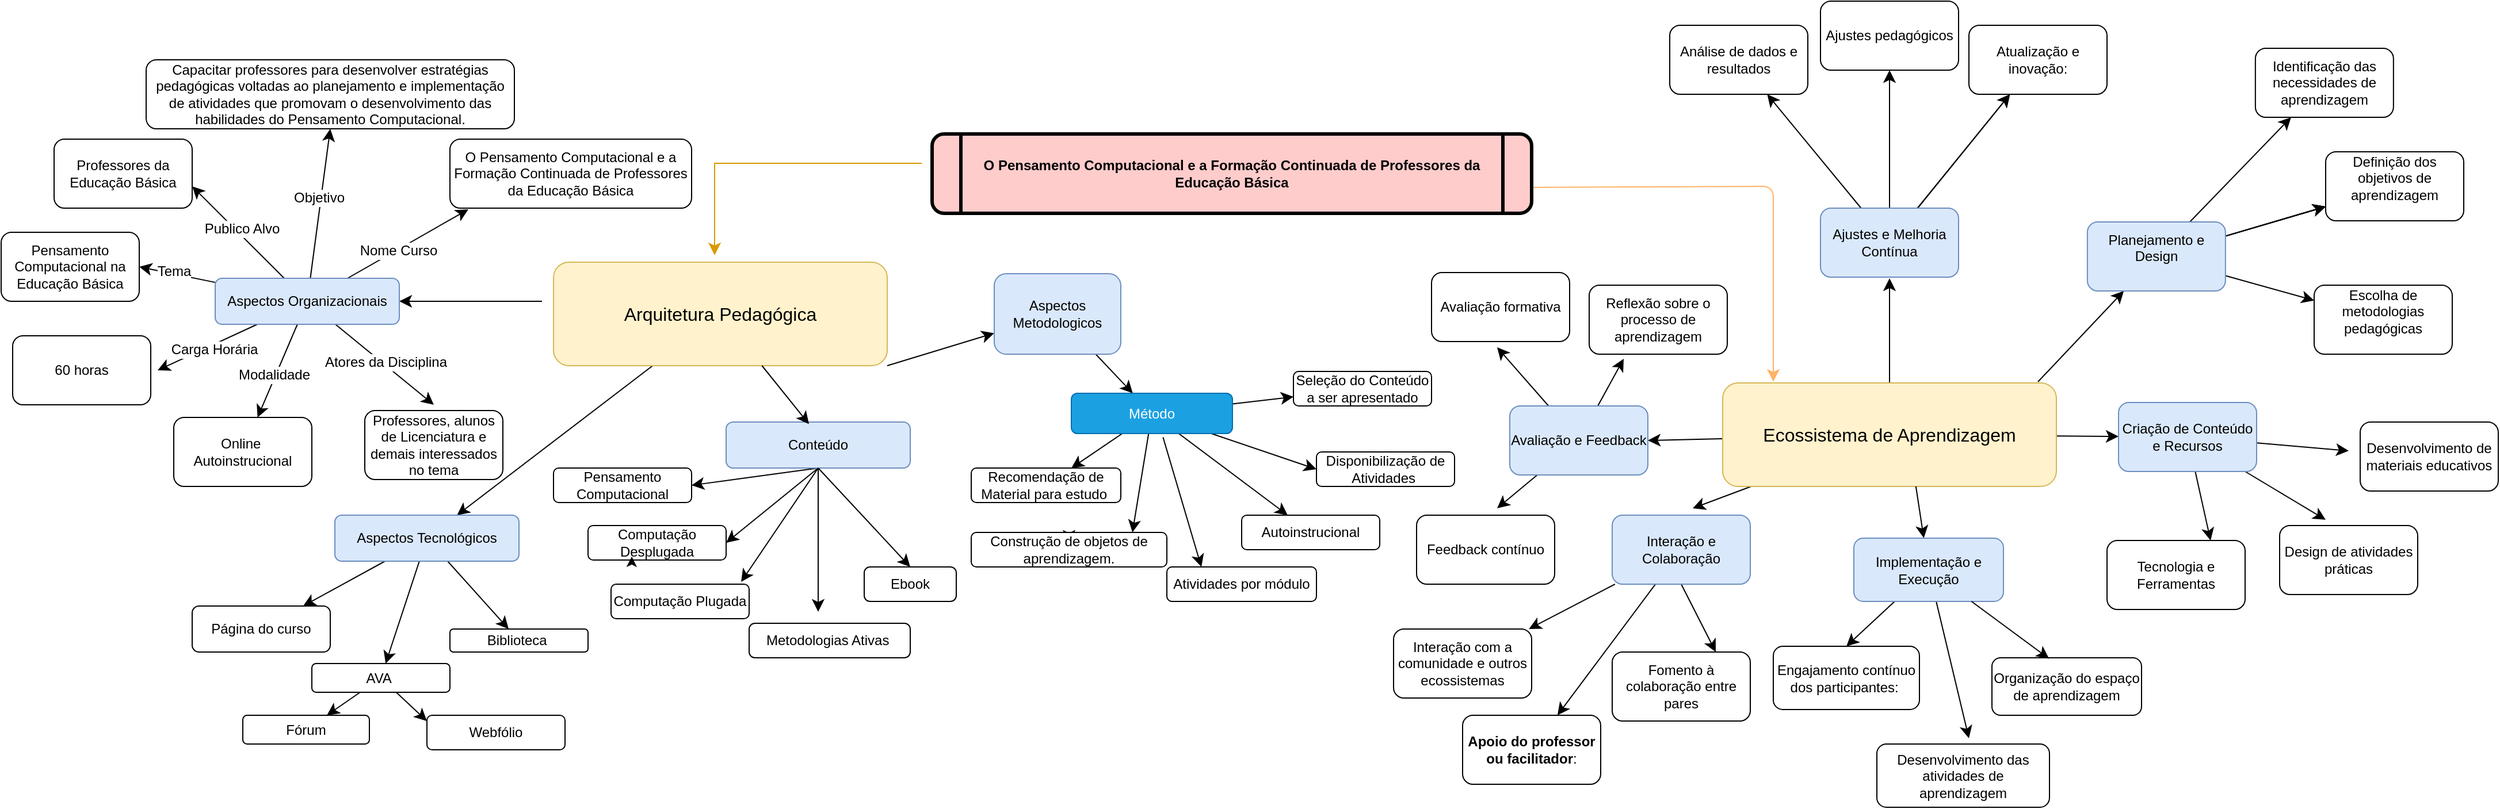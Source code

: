 <mxfile version="26.1.1">
  <diagram name="Page-1" id="c7558073-3199-34d8-9f00-42111426c3f3">
    <mxGraphModel dx="2702" dy="1726" grid="1" gridSize="10" guides="1" tooltips="1" connect="1" arrows="1" fold="1" page="1" pageScale="1" pageWidth="826" pageHeight="1169" background="none" math="0" shadow="0">
      <root>
        <mxCell id="0" />
        <mxCell id="1" parent="0" />
        <mxCell id="SkKkJVJDw8LlTHJwV8wK-248" style="edgeStyle=none;curved=0;rounded=1;orthogonalLoop=1;jettySize=auto;html=1;fontSize=12;startSize=8;endSize=8;jumpSize=15;strokeColor=#FFB366;" parent="1" edge="1">
          <mxGeometry relative="1" as="geometry">
            <mxPoint x="580" y="-570" as="targetPoint" />
            <mxPoint x="360" y="-739" as="sourcePoint" />
            <Array as="points">
              <mxPoint x="580" y="-740" />
            </Array>
          </mxGeometry>
        </mxCell>
        <mxCell id="SkKkJVJDw8LlTHJwV8wK-280" style="edgeStyle=none;curved=0;rounded=0;orthogonalLoop=1;jettySize=auto;html=1;fontSize=12;startSize=8;endSize=8;fillColor=#ffe6cc;strokeColor=#D79B00;jumpSize=15;" parent="1" edge="1">
          <mxGeometry relative="1" as="geometry">
            <mxPoint x="-340" y="-680" as="targetPoint" />
            <mxPoint x="-160" y="-760" as="sourcePoint" />
            <Array as="points">
              <mxPoint x="-340" y="-760" />
            </Array>
          </mxGeometry>
        </mxCell>
        <mxCell id="5" value="O Pensamento Computacional e a Formação Continuada de Professores da Educação Básica" style="shape=process;whiteSpace=wrap;align=center;verticalAlign=middle;size=0.048;fontStyle=1;strokeWidth=3;fillColor=#FFCCCC;rounded=1;" parent="1" vertex="1">
          <mxGeometry x="-151" y="-785.5" width="521" height="69" as="geometry" />
        </mxCell>
        <mxCell id="SkKkJVJDw8LlTHJwV8wK-193" style="edgeStyle=none;curved=1;rounded=1;orthogonalLoop=1;jettySize=auto;html=1;fontSize=12;startSize=8;endSize=8;" parent="1" target="SkKkJVJDw8LlTHJwV8wK-194" edge="1">
          <mxGeometry relative="1" as="geometry">
            <mxPoint x="912.93" y="-567" as="targetPoint" />
            <mxPoint x="810" y="-570" as="sourcePoint" />
          </mxGeometry>
        </mxCell>
        <mxCell id="SkKkJVJDw8LlTHJwV8wK-197" style="edgeStyle=none;curved=1;rounded=1;orthogonalLoop=1;jettySize=auto;html=1;fontSize=12;startSize=8;endSize=8;" parent="1" source="SkKkJVJDw8LlTHJwV8wK-104" target="SkKkJVJDw8LlTHJwV8wK-198" edge="1">
          <mxGeometry relative="1" as="geometry">
            <mxPoint x="780" y="-417" as="targetPoint" />
          </mxGeometry>
        </mxCell>
        <mxCell id="SkKkJVJDw8LlTHJwV8wK-201" style="edgeStyle=none;curved=1;rounded=1;orthogonalLoop=1;jettySize=auto;html=1;fontSize=12;startSize=8;endSize=8;entryX=1;entryY=0.5;entryDx=0;entryDy=0;" parent="1" source="SkKkJVJDw8LlTHJwV8wK-104" target="SkKkJVJDw8LlTHJwV8wK-202" edge="1">
          <mxGeometry relative="1" as="geometry">
            <mxPoint x="483" y="-498.87" as="targetPoint" />
          </mxGeometry>
        </mxCell>
        <mxCell id="SkKkJVJDw8LlTHJwV8wK-257" style="edgeStyle=none;curved=1;rounded=1;orthogonalLoop=1;jettySize=auto;html=1;fontSize=12;startSize=8;endSize=8;" parent="1" source="SkKkJVJDw8LlTHJwV8wK-104" edge="1">
          <mxGeometry relative="1" as="geometry">
            <mxPoint x="510" y="-460" as="targetPoint" />
          </mxGeometry>
        </mxCell>
        <mxCell id="SkKkJVJDw8LlTHJwV8wK-264" style="edgeStyle=none;curved=1;rounded=1;orthogonalLoop=1;jettySize=auto;html=1;fontSize=12;startSize=8;endSize=8;" parent="1" source="SkKkJVJDw8LlTHJwV8wK-104" edge="1">
          <mxGeometry relative="1" as="geometry">
            <mxPoint x="681" y="-660" as="targetPoint" />
          </mxGeometry>
        </mxCell>
        <mxCell id="SkKkJVJDw8LlTHJwV8wK-104" value="Ecossistema de Aprendizagem" style="text;strokeColor=#d6b656;fillColor=#fff2cc;html=1;align=center;verticalAlign=middle;whiteSpace=wrap;rounded=1;fontSize=16;" parent="1" vertex="1">
          <mxGeometry x="536" y="-569" width="290" height="90" as="geometry" />
        </mxCell>
        <mxCell id="SkKkJVJDw8LlTHJwV8wK-106" style="edgeStyle=none;curved=1;rounded=1;orthogonalLoop=1;jettySize=auto;html=1;fontSize=12;startSize=8;endSize=8;exitX=1;exitY=1;exitDx=0;exitDy=0;" parent="1" source="SkKkJVJDw8LlTHJwV8wK-105" target="SkKkJVJDw8LlTHJwV8wK-107" edge="1">
          <mxGeometry relative="1" as="geometry">
            <mxPoint x="-100" y="-460" as="targetPoint" />
            <mxPoint x="-26.842" y="-530" as="sourcePoint" />
          </mxGeometry>
        </mxCell>
        <mxCell id="SkKkJVJDw8LlTHJwV8wK-111" value="" style="edgeStyle=none;curved=1;rounded=1;orthogonalLoop=1;jettySize=auto;html=1;fontSize=12;startSize=8;endSize=8;" parent="1" target="SkKkJVJDw8LlTHJwV8wK-108" edge="1">
          <mxGeometry relative="1" as="geometry">
            <mxPoint x="-490" y="-640" as="sourcePoint" />
          </mxGeometry>
        </mxCell>
        <mxCell id="SkKkJVJDw8LlTHJwV8wK-191" style="edgeStyle=none;curved=1;rounded=1;orthogonalLoop=1;jettySize=auto;html=1;fontSize=12;startSize=8;endSize=8;" parent="1" source="SkKkJVJDw8LlTHJwV8wK-105" target="SkKkJVJDw8LlTHJwV8wK-109" edge="1">
          <mxGeometry relative="1" as="geometry">
            <mxPoint x="-460" y="-480" as="targetPoint" />
          </mxGeometry>
        </mxCell>
        <mxCell id="SkKkJVJDw8LlTHJwV8wK-105" value="Arquitetura Pedagógica" style="text;strokeColor=#d6b656;fillColor=#fff2cc;html=1;align=center;verticalAlign=middle;whiteSpace=wrap;rounded=1;fontSize=16;" parent="1" vertex="1">
          <mxGeometry x="-480" y="-674" width="290" height="90" as="geometry" />
        </mxCell>
        <mxCell id="SkKkJVJDw8LlTHJwV8wK-114" value="" style="edgeStyle=none;curved=1;rounded=1;orthogonalLoop=1;jettySize=auto;html=1;fontSize=12;startSize=8;endSize=8;" parent="1" source="SkKkJVJDw8LlTHJwV8wK-107" target="SkKkJVJDw8LlTHJwV8wK-113" edge="1">
          <mxGeometry relative="1" as="geometry" />
        </mxCell>
        <mxCell id="SkKkJVJDw8LlTHJwV8wK-107" value="Aspectos Metodologicos" style="rounded=1;whiteSpace=wrap;html=1;fillColor=#dae8fc;strokeColor=#6c8ebf;" parent="1" vertex="1">
          <mxGeometry x="-97" y="-664" width="110" height="70" as="geometry" />
        </mxCell>
        <mxCell id="SkKkJVJDw8LlTHJwV8wK-145" style="edgeStyle=none;curved=1;rounded=1;orthogonalLoop=1;jettySize=auto;html=1;fontSize=12;startSize=8;endSize=8;entryX=0.5;entryY=1;entryDx=0;entryDy=0;" parent="1" source="SkKkJVJDw8LlTHJwV8wK-108" target="SkKkJVJDw8LlTHJwV8wK-146" edge="1">
          <mxGeometry relative="1" as="geometry">
            <mxPoint x="-594" y="-780" as="targetPoint" />
          </mxGeometry>
        </mxCell>
        <mxCell id="SkKkJVJDw8LlTHJwV8wK-147" value="Objetivo" style="edgeLabel;html=1;align=center;verticalAlign=middle;resizable=0;points=[];fontSize=12;rounded=1;" parent="SkKkJVJDw8LlTHJwV8wK-145" vertex="1" connectable="0">
          <mxGeometry x="0.082" y="2" relative="1" as="geometry">
            <mxPoint as="offset" />
          </mxGeometry>
        </mxCell>
        <mxCell id="SkKkJVJDw8LlTHJwV8wK-148" style="edgeStyle=none;curved=1;rounded=1;orthogonalLoop=1;jettySize=auto;html=1;fontSize=12;startSize=8;endSize=8;" parent="1" source="SkKkJVJDw8LlTHJwV8wK-108" edge="1">
          <mxGeometry relative="1" as="geometry">
            <mxPoint x="-554" y="-720" as="targetPoint" />
          </mxGeometry>
        </mxCell>
        <mxCell id="SkKkJVJDw8LlTHJwV8wK-151" value="Nome Curso" style="edgeLabel;html=1;align=center;verticalAlign=middle;resizable=0;points=[];fontSize=12;rounded=1;" parent="SkKkJVJDw8LlTHJwV8wK-148" vertex="1" connectable="0">
          <mxGeometry x="-0.169" y="-1" relative="1" as="geometry">
            <mxPoint as="offset" />
          </mxGeometry>
        </mxCell>
        <mxCell id="SkKkJVJDw8LlTHJwV8wK-152" style="edgeStyle=none;curved=1;rounded=1;orthogonalLoop=1;jettySize=auto;html=1;fontSize=12;startSize=8;endSize=8;" parent="1" source="SkKkJVJDw8LlTHJwV8wK-108" edge="1">
          <mxGeometry relative="1" as="geometry">
            <mxPoint x="-794" y="-740" as="targetPoint" />
          </mxGeometry>
        </mxCell>
        <mxCell id="SkKkJVJDw8LlTHJwV8wK-153" value="Publico Alvo" style="edgeLabel;html=1;align=center;verticalAlign=middle;resizable=0;points=[];fontSize=12;rounded=1;" parent="SkKkJVJDw8LlTHJwV8wK-152" vertex="1" connectable="0">
          <mxGeometry x="-0.003" y="-4" relative="1" as="geometry">
            <mxPoint as="offset" />
          </mxGeometry>
        </mxCell>
        <mxCell id="SkKkJVJDw8LlTHJwV8wK-155" style="edgeStyle=none;curved=1;rounded=1;orthogonalLoop=1;jettySize=auto;html=1;fontSize=12;startSize=8;endSize=8;" parent="1" source="SkKkJVJDw8LlTHJwV8wK-108" edge="1">
          <mxGeometry relative="1" as="geometry">
            <mxPoint x="-824" y="-580" as="targetPoint" />
          </mxGeometry>
        </mxCell>
        <mxCell id="SkKkJVJDw8LlTHJwV8wK-156" value="Carga Horária" style="edgeLabel;html=1;align=center;verticalAlign=middle;resizable=0;points=[];fontSize=12;rounded=1;" parent="SkKkJVJDw8LlTHJwV8wK-155" vertex="1" connectable="0">
          <mxGeometry x="-0.085" y="4" relative="1" as="geometry">
            <mxPoint as="offset" />
          </mxGeometry>
        </mxCell>
        <mxCell id="SkKkJVJDw8LlTHJwV8wK-158" style="edgeStyle=none;curved=1;rounded=1;orthogonalLoop=1;jettySize=auto;html=1;fontSize=12;startSize=8;endSize=8;" parent="1" source="SkKkJVJDw8LlTHJwV8wK-108" target="SkKkJVJDw8LlTHJwV8wK-159" edge="1">
          <mxGeometry relative="1" as="geometry">
            <mxPoint x="-814" y="-540" as="targetPoint" />
          </mxGeometry>
        </mxCell>
        <mxCell id="SkKkJVJDw8LlTHJwV8wK-160" value="Modalidade" style="edgeLabel;html=1;align=center;verticalAlign=middle;resizable=0;points=[];fontSize=12;rounded=1;" parent="SkKkJVJDw8LlTHJwV8wK-158" vertex="1" connectable="0">
          <mxGeometry x="0.087" y="-2" relative="1" as="geometry">
            <mxPoint as="offset" />
          </mxGeometry>
        </mxCell>
        <mxCell id="SkKkJVJDw8LlTHJwV8wK-161" style="edgeStyle=none;curved=1;rounded=1;orthogonalLoop=1;jettySize=auto;html=1;fontSize=12;startSize=8;endSize=8;" parent="1" source="SkKkJVJDw8LlTHJwV8wK-108" edge="1">
          <mxGeometry relative="1" as="geometry">
            <mxPoint x="-584" y="-550" as="targetPoint" />
          </mxGeometry>
        </mxCell>
        <mxCell id="SkKkJVJDw8LlTHJwV8wK-162" value="Atores da Disciplina" style="edgeLabel;html=1;align=center;verticalAlign=middle;resizable=0;points=[];fontSize=12;rounded=1;" parent="SkKkJVJDw8LlTHJwV8wK-161" vertex="1" connectable="0">
          <mxGeometry x="-0.018" y="2" relative="1" as="geometry">
            <mxPoint as="offset" />
          </mxGeometry>
        </mxCell>
        <mxCell id="SkKkJVJDw8LlTHJwV8wK-166" style="edgeStyle=none;curved=1;rounded=1;orthogonalLoop=1;jettySize=auto;html=1;fontSize=12;startSize=8;endSize=8;entryX=1;entryY=0.5;entryDx=0;entryDy=0;" parent="1" source="SkKkJVJDw8LlTHJwV8wK-108" target="SkKkJVJDw8LlTHJwV8wK-168" edge="1">
          <mxGeometry relative="1" as="geometry">
            <mxPoint x="-814" y="-680" as="targetPoint" />
          </mxGeometry>
        </mxCell>
        <mxCell id="SkKkJVJDw8LlTHJwV8wK-167" value="Tema" style="edgeLabel;html=1;align=center;verticalAlign=middle;resizable=0;points=[];fontSize=12;rounded=1;" parent="SkKkJVJDw8LlTHJwV8wK-166" vertex="1" connectable="0">
          <mxGeometry x="0.093" y="-2" relative="1" as="geometry">
            <mxPoint as="offset" />
          </mxGeometry>
        </mxCell>
        <mxCell id="SkKkJVJDw8LlTHJwV8wK-108" value="Aspectos Organizacionais" style="rounded=1;whiteSpace=wrap;html=1;fillColor=#dae8fc;strokeColor=#6c8ebf;" parent="1" vertex="1">
          <mxGeometry x="-774" y="-660" width="160" height="40" as="geometry" />
        </mxCell>
        <mxCell id="SkKkJVJDw8LlTHJwV8wK-175" value="" style="edgeStyle=none;curved=1;rounded=1;orthogonalLoop=1;jettySize=auto;html=1;fontSize=12;startSize=8;endSize=8;" parent="1" source="SkKkJVJDw8LlTHJwV8wK-109" target="SkKkJVJDw8LlTHJwV8wK-174" edge="1">
          <mxGeometry relative="1" as="geometry" />
        </mxCell>
        <mxCell id="SkKkJVJDw8LlTHJwV8wK-181" style="edgeStyle=none;curved=1;rounded=1;orthogonalLoop=1;jettySize=auto;html=1;fontSize=12;startSize=8;endSize=8;" parent="1" source="SkKkJVJDw8LlTHJwV8wK-109" target="SkKkJVJDw8LlTHJwV8wK-182" edge="1">
          <mxGeometry relative="1" as="geometry">
            <mxPoint x="-440" y="-369" as="targetPoint" />
          </mxGeometry>
        </mxCell>
        <mxCell id="SkKkJVJDw8LlTHJwV8wK-183" style="edgeStyle=none;curved=1;rounded=1;orthogonalLoop=1;jettySize=auto;html=1;fontSize=12;startSize=8;endSize=8;" parent="1" source="SkKkJVJDw8LlTHJwV8wK-109" target="SkKkJVJDw8LlTHJwV8wK-184" edge="1">
          <mxGeometry relative="1" as="geometry">
            <mxPoint x="-720" y="-409" as="targetPoint" />
          </mxGeometry>
        </mxCell>
        <mxCell id="SkKkJVJDw8LlTHJwV8wK-109" value="Aspectos Tecnológicos" style="rounded=1;whiteSpace=wrap;html=1;fillColor=#dae8fc;strokeColor=#6c8ebf;" parent="1" vertex="1">
          <mxGeometry x="-670" y="-454" width="160" height="40" as="geometry" />
        </mxCell>
        <mxCell id="SkKkJVJDw8LlTHJwV8wK-131" value="" style="edgeStyle=none;curved=1;rounded=1;orthogonalLoop=1;jettySize=auto;html=1;fontSize=12;startSize=8;endSize=8;entryX=1;entryY=0.5;entryDx=0;entryDy=0;exitX=0.5;exitY=1;exitDx=0;exitDy=0;" parent="1" source="SkKkJVJDw8LlTHJwV8wK-110" target="SkKkJVJDw8LlTHJwV8wK-128" edge="1">
          <mxGeometry relative="1" as="geometry">
            <mxPoint x="-350" y="-450" as="targetPoint" />
            <mxPoint x="-250" y="-490" as="sourcePoint" />
          </mxGeometry>
        </mxCell>
        <mxCell id="SkKkJVJDw8LlTHJwV8wK-141" style="edgeStyle=none;curved=1;rounded=1;orthogonalLoop=1;jettySize=auto;html=1;fontSize=12;startSize=8;endSize=8;entryX=1;entryY=0.5;entryDx=0;entryDy=0;exitX=0.5;exitY=1;exitDx=0;exitDy=0;" parent="1" source="SkKkJVJDw8LlTHJwV8wK-110" target="SkKkJVJDw8LlTHJwV8wK-142" edge="1">
          <mxGeometry relative="1" as="geometry">
            <mxPoint x="-310" y="-390" as="targetPoint" />
          </mxGeometry>
        </mxCell>
        <mxCell id="SkKkJVJDw8LlTHJwV8wK-110" value="Conteúdo" style="rounded=1;whiteSpace=wrap;html=1;fillColor=#dae8fc;strokeColor=#6c8ebf;" parent="1" vertex="1">
          <mxGeometry x="-330" y="-535" width="160" height="40" as="geometry" />
        </mxCell>
        <mxCell id="SkKkJVJDw8LlTHJwV8wK-116" value="" style="edgeStyle=none;curved=1;rounded=1;orthogonalLoop=1;jettySize=auto;html=1;fontSize=12;startSize=8;endSize=8;" parent="1" source="SkKkJVJDw8LlTHJwV8wK-113" target="SkKkJVJDw8LlTHJwV8wK-115" edge="1">
          <mxGeometry relative="1" as="geometry" />
        </mxCell>
        <mxCell id="SkKkJVJDw8LlTHJwV8wK-121" value="" style="edgeStyle=none;curved=1;rounded=1;orthogonalLoop=1;jettySize=auto;html=1;fontSize=12;startSize=8;endSize=8;" parent="1" source="SkKkJVJDw8LlTHJwV8wK-113" target="SkKkJVJDw8LlTHJwV8wK-120" edge="1">
          <mxGeometry relative="1" as="geometry" />
        </mxCell>
        <mxCell id="SkKkJVJDw8LlTHJwV8wK-123" value="" style="edgeStyle=none;curved=1;rounded=1;orthogonalLoop=1;jettySize=auto;html=1;fontSize=12;startSize=8;endSize=8;" parent="1" source="SkKkJVJDw8LlTHJwV8wK-113" target="SkKkJVJDw8LlTHJwV8wK-122" edge="1">
          <mxGeometry relative="1" as="geometry" />
        </mxCell>
        <mxCell id="SkKkJVJDw8LlTHJwV8wK-124" style="edgeStyle=none;curved=1;rounded=1;orthogonalLoop=1;jettySize=auto;html=1;fontSize=12;startSize=8;endSize=8;exitX=0.569;exitY=1.091;exitDx=0;exitDy=0;exitPerimeter=0;" parent="1" source="SkKkJVJDw8LlTHJwV8wK-113" edge="1">
          <mxGeometry relative="1" as="geometry">
            <mxPoint x="83" y="-409" as="targetPoint" />
          </mxGeometry>
        </mxCell>
        <mxCell id="SkKkJVJDw8LlTHJwV8wK-139" style="edgeStyle=none;curved=1;rounded=1;orthogonalLoop=1;jettySize=auto;html=1;entryX=0;entryY=0.5;entryDx=0;entryDy=0;fontSize=12;startSize=8;endSize=8;" parent="1" source="SkKkJVJDw8LlTHJwV8wK-113" target="SkKkJVJDw8LlTHJwV8wK-117" edge="1">
          <mxGeometry relative="1" as="geometry" />
        </mxCell>
        <mxCell id="SkKkJVJDw8LlTHJwV8wK-171" style="edgeStyle=none;curved=1;rounded=1;orthogonalLoop=1;jettySize=auto;html=1;fontSize=12;startSize=8;endSize=8;entryX=0.824;entryY=0;entryDx=0;entryDy=0;entryPerimeter=0;" parent="1" source="SkKkJVJDw8LlTHJwV8wK-113" target="SkKkJVJDw8LlTHJwV8wK-173" edge="1">
          <mxGeometry relative="1" as="geometry">
            <mxPoint x="-27" y="-369" as="targetPoint" />
          </mxGeometry>
        </mxCell>
        <mxCell id="SkKkJVJDw8LlTHJwV8wK-113" value="Método" style="whiteSpace=wrap;html=1;rounded=1;fillColor=#1ba1e2;strokeColor=#006EAF;fontColor=#ffffff;" parent="1" vertex="1">
          <mxGeometry x="-30" y="-560" width="140" height="35" as="geometry" />
        </mxCell>
        <mxCell id="SkKkJVJDw8LlTHJwV8wK-115" value="Autoinstrucional" style="whiteSpace=wrap;html=1;rounded=1;" parent="1" vertex="1">
          <mxGeometry x="118" y="-454" width="120" height="30" as="geometry" />
        </mxCell>
        <mxCell id="SkKkJVJDw8LlTHJwV8wK-117" value="Disponibilização de Atividades&amp;nbsp;" style="whiteSpace=wrap;html=1;rounded=1;" parent="1" vertex="1">
          <mxGeometry x="183" y="-509" width="120" height="30" as="geometry" />
        </mxCell>
        <mxCell id="SkKkJVJDw8LlTHJwV8wK-120" value="Seleção do Conteúdo a ser apresentado" style="whiteSpace=wrap;html=1;rounded=1;" parent="1" vertex="1">
          <mxGeometry x="163" y="-579" width="120" height="30" as="geometry" />
        </mxCell>
        <mxCell id="SkKkJVJDw8LlTHJwV8wK-122" value="Recomendação de Material para estudo&amp;nbsp;" style="whiteSpace=wrap;html=1;rounded=1;" parent="1" vertex="1">
          <mxGeometry x="-117" y="-495" width="130" height="30" as="geometry" />
        </mxCell>
        <mxCell id="SkKkJVJDw8LlTHJwV8wK-125" value="Atividades por módulo" style="whiteSpace=wrap;html=1;rounded=1;" parent="1" vertex="1">
          <mxGeometry x="53" y="-409" width="130" height="30" as="geometry" />
        </mxCell>
        <mxCell id="SkKkJVJDw8LlTHJwV8wK-126" style="edgeStyle=none;curved=1;rounded=1;orthogonalLoop=1;jettySize=auto;html=1;exitX=0.75;exitY=1;exitDx=0;exitDy=0;fontSize=12;startSize=8;endSize=8;" parent="1" source="SkKkJVJDw8LlTHJwV8wK-122" target="SkKkJVJDw8LlTHJwV8wK-122" edge="1">
          <mxGeometry relative="1" as="geometry" />
        </mxCell>
        <mxCell id="SkKkJVJDw8LlTHJwV8wK-128" value="Pensamento Computacional" style="whiteSpace=wrap;html=1;rounded=1;" parent="1" vertex="1">
          <mxGeometry x="-480" y="-495" width="120" height="30" as="geometry" />
        </mxCell>
        <mxCell id="SkKkJVJDw8LlTHJwV8wK-137" value="Metodologias Ativas&amp;nbsp;" style="whiteSpace=wrap;html=1;rounded=1;arcSize=17;" parent="1" vertex="1">
          <mxGeometry x="-310" y="-360" width="140" height="30" as="geometry" />
        </mxCell>
        <mxCell id="SkKkJVJDw8LlTHJwV8wK-142" value="Computação Desplugada" style="whiteSpace=wrap;html=1;rounded=1;" parent="1" vertex="1">
          <mxGeometry x="-450" y="-445" width="120" height="30" as="geometry" />
        </mxCell>
        <mxCell id="SkKkJVJDw8LlTHJwV8wK-146" value="Capacitar professores para desenvolver estratégias pedagógicas voltadas ao planejamento e implementação de atividades que promovam o desenvolvimento das habilidades do Pensamento Computacional." style="rounded=1;whiteSpace=wrap;html=1;" parent="1" vertex="1">
          <mxGeometry x="-834" y="-850" width="320" height="60" as="geometry" />
        </mxCell>
        <mxCell id="SkKkJVJDw8LlTHJwV8wK-150" value="O Pensamento Computacional e a Formação Continuada de Professores da Educação Básica" style="rounded=1;whiteSpace=wrap;html=1;" parent="1" vertex="1">
          <mxGeometry x="-570" y="-781" width="210" height="60" as="geometry" />
        </mxCell>
        <mxCell id="SkKkJVJDw8LlTHJwV8wK-154" value="Professores da Educação Básica" style="rounded=1;whiteSpace=wrap;html=1;" parent="1" vertex="1">
          <mxGeometry x="-914" y="-781" width="120" height="60" as="geometry" />
        </mxCell>
        <mxCell id="SkKkJVJDw8LlTHJwV8wK-157" value="60 horas" style="rounded=1;whiteSpace=wrap;html=1;" parent="1" vertex="1">
          <mxGeometry x="-950" y="-610" width="120" height="60" as="geometry" />
        </mxCell>
        <mxCell id="SkKkJVJDw8LlTHJwV8wK-159" value="Online&amp;nbsp; Autoinstrucional" style="rounded=1;whiteSpace=wrap;html=1;" parent="1" vertex="1">
          <mxGeometry x="-810" y="-539" width="120" height="60" as="geometry" />
        </mxCell>
        <mxCell id="SkKkJVJDw8LlTHJwV8wK-165" value="Professores, alunos de Licenciatura e demais interessados no tema" style="rounded=1;whiteSpace=wrap;html=1;" parent="1" vertex="1">
          <mxGeometry x="-644" y="-545" width="120" height="60" as="geometry" />
        </mxCell>
        <mxCell id="SkKkJVJDw8LlTHJwV8wK-168" value="Pensamento Computacional na Educação Básica" style="rounded=1;whiteSpace=wrap;html=1;" parent="1" vertex="1">
          <mxGeometry x="-960" y="-700" width="120" height="60" as="geometry" />
        </mxCell>
        <mxCell id="SkKkJVJDw8LlTHJwV8wK-185" style="edgeStyle=none;curved=1;rounded=1;orthogonalLoop=1;jettySize=auto;html=1;exitX=0.5;exitY=0;exitDx=0;exitDy=0;fontSize=12;startSize=8;endSize=8;" parent="1" source="SkKkJVJDw8LlTHJwV8wK-173" edge="1">
          <mxGeometry relative="1" as="geometry">
            <mxPoint x="-32" y="-430" as="targetPoint" />
          </mxGeometry>
        </mxCell>
        <mxCell id="SkKkJVJDw8LlTHJwV8wK-173" value="Construção de objetos de aprendizagem." style="rounded=1;whiteSpace=wrap;html=1;" parent="1" vertex="1">
          <mxGeometry x="-117" y="-439" width="170" height="30" as="geometry" />
        </mxCell>
        <mxCell id="SkKkJVJDw8LlTHJwV8wK-178" style="edgeStyle=none;curved=1;rounded=1;orthogonalLoop=1;jettySize=auto;html=1;fontSize=12;startSize=8;endSize=8;" parent="1" source="SkKkJVJDw8LlTHJwV8wK-174" edge="1">
          <mxGeometry relative="1" as="geometry">
            <mxPoint x="-590" y="-275" as="targetPoint" />
          </mxGeometry>
        </mxCell>
        <mxCell id="SkKkJVJDw8LlTHJwV8wK-179" style="edgeStyle=none;curved=1;rounded=1;orthogonalLoop=1;jettySize=auto;html=1;fontSize=12;startSize=8;endSize=8;" parent="1" source="SkKkJVJDw8LlTHJwV8wK-174" target="SkKkJVJDw8LlTHJwV8wK-180" edge="1">
          <mxGeometry relative="1" as="geometry">
            <mxPoint x="-680" y="-265" as="targetPoint" />
          </mxGeometry>
        </mxCell>
        <mxCell id="SkKkJVJDw8LlTHJwV8wK-174" value="AVA&amp;nbsp;" style="whiteSpace=wrap;html=1;rounded=1;" parent="1" vertex="1">
          <mxGeometry x="-690" y="-325" width="120" height="25" as="geometry" />
        </mxCell>
        <mxCell id="SkKkJVJDw8LlTHJwV8wK-177" value="Webfólio" style="rounded=1;whiteSpace=wrap;html=1;" parent="1" vertex="1">
          <mxGeometry x="-590" y="-280" width="120" height="30" as="geometry" />
        </mxCell>
        <mxCell id="SkKkJVJDw8LlTHJwV8wK-180" value="Fórum" style="rounded=1;whiteSpace=wrap;html=1;" parent="1" vertex="1">
          <mxGeometry x="-750" y="-280" width="110" height="25" as="geometry" />
        </mxCell>
        <mxCell id="SkKkJVJDw8LlTHJwV8wK-182" value="Biblioteca&amp;nbsp;" style="rounded=1;whiteSpace=wrap;html=1;" parent="1" vertex="1">
          <mxGeometry x="-570" y="-355" width="120" height="20" as="geometry" />
        </mxCell>
        <mxCell id="SkKkJVJDw8LlTHJwV8wK-184" value="Página do curso" style="rounded=1;whiteSpace=wrap;html=1;" parent="1" vertex="1">
          <mxGeometry x="-794" y="-375" width="120" height="40" as="geometry" />
        </mxCell>
        <mxCell id="SkKkJVJDw8LlTHJwV8wK-190" style="edgeStyle=none;curved=1;rounded=1;orthogonalLoop=1;jettySize=auto;html=1;entryX=0.45;entryY=0.045;entryDx=0;entryDy=0;entryPerimeter=0;fontSize=12;startSize=8;endSize=8;" parent="1" source="SkKkJVJDw8LlTHJwV8wK-105" target="SkKkJVJDw8LlTHJwV8wK-110" edge="1">
          <mxGeometry relative="1" as="geometry" />
        </mxCell>
        <mxCell id="SkKkJVJDw8LlTHJwV8wK-209" style="edgeStyle=none;curved=1;rounded=1;orthogonalLoop=1;jettySize=auto;html=1;fontSize=12;startSize=8;endSize=8;" parent="1" source="SkKkJVJDw8LlTHJwV8wK-194" target="SkKkJVJDw8LlTHJwV8wK-210" edge="1">
          <mxGeometry relative="1" as="geometry">
            <mxPoint x="958.93" y="-554" as="targetPoint" />
          </mxGeometry>
        </mxCell>
        <mxCell id="SkKkJVJDw8LlTHJwV8wK-274" value="" style="edgeStyle=none;curved=1;rounded=1;orthogonalLoop=1;jettySize=auto;html=1;fontSize=12;startSize=8;endSize=8;" parent="1" source="SkKkJVJDw8LlTHJwV8wK-194" target="SkKkJVJDw8LlTHJwV8wK-273" edge="1">
          <mxGeometry relative="1" as="geometry" />
        </mxCell>
        <mxCell id="SkKkJVJDw8LlTHJwV8wK-275" value="" style="edgeStyle=none;curved=1;rounded=1;orthogonalLoop=1;jettySize=auto;html=1;fontSize=12;startSize=8;endSize=8;" parent="1" source="SkKkJVJDw8LlTHJwV8wK-194" target="SkKkJVJDw8LlTHJwV8wK-208" edge="1">
          <mxGeometry relative="1" as="geometry" />
        </mxCell>
        <mxCell id="SkKkJVJDw8LlTHJwV8wK-276" value="" style="edgeStyle=none;curved=1;rounded=1;orthogonalLoop=1;jettySize=auto;html=1;fontSize=12;startSize=8;endSize=8;" parent="1" source="SkKkJVJDw8LlTHJwV8wK-194" target="SkKkJVJDw8LlTHJwV8wK-208" edge="1">
          <mxGeometry relative="1" as="geometry" />
        </mxCell>
        <mxCell id="SkKkJVJDw8LlTHJwV8wK-277" value="" style="edgeStyle=none;curved=1;rounded=1;orthogonalLoop=1;jettySize=auto;html=1;fontSize=12;startSize=8;endSize=8;" parent="1" source="SkKkJVJDw8LlTHJwV8wK-194" target="SkKkJVJDw8LlTHJwV8wK-208" edge="1">
          <mxGeometry relative="1" as="geometry" />
        </mxCell>
        <mxCell id="SkKkJVJDw8LlTHJwV8wK-278" value="" style="edgeStyle=none;curved=1;rounded=1;orthogonalLoop=1;jettySize=auto;html=1;fontSize=12;startSize=8;endSize=8;" parent="1" source="SkKkJVJDw8LlTHJwV8wK-194" target="SkKkJVJDw8LlTHJwV8wK-208" edge="1">
          <mxGeometry relative="1" as="geometry" />
        </mxCell>
        <mxCell id="SkKkJVJDw8LlTHJwV8wK-194" value="&#xa;Planejamento e Design&#xa;&#xa;" style="rounded=1;whiteSpace=wrap;html=1;fillColor=#dae8fc;strokeColor=#6c8ebf;" parent="1" vertex="1">
          <mxGeometry x="852.93" y="-709" width="120" height="60" as="geometry" />
        </mxCell>
        <mxCell id="SkKkJVJDw8LlTHJwV8wK-237" style="edgeStyle=none;curved=1;rounded=1;orthogonalLoop=1;jettySize=auto;html=1;fontSize=12;startSize=8;endSize=8;exitX=0.5;exitY=1;exitDx=0;exitDy=0;entryX=0.75;entryY=0;entryDx=0;entryDy=0;" parent="1" source="SkKkJVJDw8LlTHJwV8wK-196" target="SkKkJVJDw8LlTHJwV8wK-238" edge="1">
          <mxGeometry relative="1" as="geometry">
            <mxPoint x="540" y="-277" as="targetPoint" />
          </mxGeometry>
        </mxCell>
        <mxCell id="SkKkJVJDw8LlTHJwV8wK-239" style="edgeStyle=none;curved=1;rounded=1;orthogonalLoop=1;jettySize=auto;html=1;fontSize=12;startSize=8;endSize=8;" parent="1" source="SkKkJVJDw8LlTHJwV8wK-196" target="SkKkJVJDw8LlTHJwV8wK-240" edge="1">
          <mxGeometry relative="1" as="geometry">
            <mxPoint x="240" y="-486" as="targetPoint" />
          </mxGeometry>
        </mxCell>
        <mxCell id="SkKkJVJDw8LlTHJwV8wK-241" style="edgeStyle=none;curved=1;rounded=1;orthogonalLoop=1;jettySize=auto;html=1;fontSize=12;startSize=8;endSize=8;" parent="1" source="SkKkJVJDw8LlTHJwV8wK-196" target="SkKkJVJDw8LlTHJwV8wK-242" edge="1">
          <mxGeometry relative="1" as="geometry">
            <mxPoint x="650" y="-396" as="targetPoint" />
          </mxGeometry>
        </mxCell>
        <mxCell id="SkKkJVJDw8LlTHJwV8wK-196" value="Interação e Colaboração" style="rounded=1;whiteSpace=wrap;html=1;fillColor=#dae8fc;strokeColor=#6c8ebf;" parent="1" vertex="1">
          <mxGeometry x="440" y="-454" width="120" height="60" as="geometry" />
        </mxCell>
        <mxCell id="SkKkJVJDw8LlTHJwV8wK-211" style="edgeStyle=none;curved=1;rounded=1;orthogonalLoop=1;jettySize=auto;html=1;fontSize=12;startSize=8;endSize=8;" parent="1" source="SkKkJVJDw8LlTHJwV8wK-198" edge="1">
          <mxGeometry relative="1" as="geometry">
            <mxPoint x="1080" y="-510" as="targetPoint" />
          </mxGeometry>
        </mxCell>
        <mxCell id="SkKkJVJDw8LlTHJwV8wK-229" style="edgeStyle=none;curved=1;rounded=1;orthogonalLoop=1;jettySize=auto;html=1;fontSize=12;startSize=8;endSize=8;" parent="1" source="SkKkJVJDw8LlTHJwV8wK-198" edge="1">
          <mxGeometry relative="1" as="geometry">
            <mxPoint x="1060" y="-450" as="targetPoint" />
          </mxGeometry>
        </mxCell>
        <mxCell id="SkKkJVJDw8LlTHJwV8wK-230" style="edgeStyle=none;curved=1;rounded=1;orthogonalLoop=1;jettySize=auto;html=1;entryX=0.75;entryY=0;entryDx=0;entryDy=0;fontSize=12;startSize=8;endSize=8;" parent="1" source="SkKkJVJDw8LlTHJwV8wK-198" target="SkKkJVJDw8LlTHJwV8wK-218" edge="1">
          <mxGeometry relative="1" as="geometry" />
        </mxCell>
        <mxCell id="SkKkJVJDw8LlTHJwV8wK-198" value="Criação de Conteúdo e Recursos" style="rounded=1;whiteSpace=wrap;html=1;fillColor=#dae8fc;strokeColor=#6c8ebf;" parent="1" vertex="1">
          <mxGeometry x="880" y="-552" width="120" height="60" as="geometry" />
        </mxCell>
        <mxCell id="SkKkJVJDw8LlTHJwV8wK-250" style="edgeStyle=none;curved=1;rounded=1;orthogonalLoop=1;jettySize=auto;html=1;fontSize=12;startSize=8;endSize=8;" parent="1" source="SkKkJVJDw8LlTHJwV8wK-202" edge="1">
          <mxGeometry relative="1" as="geometry">
            <mxPoint x="340" y="-600" as="targetPoint" />
          </mxGeometry>
        </mxCell>
        <mxCell id="SkKkJVJDw8LlTHJwV8wK-251" style="edgeStyle=none;curved=1;rounded=1;orthogonalLoop=1;jettySize=auto;html=1;fontSize=12;startSize=8;endSize=8;" parent="1" source="SkKkJVJDw8LlTHJwV8wK-202" edge="1">
          <mxGeometry relative="1" as="geometry">
            <mxPoint x="450" y="-590" as="targetPoint" />
          </mxGeometry>
        </mxCell>
        <mxCell id="SkKkJVJDw8LlTHJwV8wK-253" style="edgeStyle=none;curved=1;rounded=1;orthogonalLoop=1;jettySize=auto;html=1;fontSize=12;startSize=8;endSize=8;" parent="1" source="SkKkJVJDw8LlTHJwV8wK-202" edge="1">
          <mxGeometry relative="1" as="geometry">
            <mxPoint x="340" y="-460" as="targetPoint" />
          </mxGeometry>
        </mxCell>
        <mxCell id="SkKkJVJDw8LlTHJwV8wK-202" value="Avaliação e Feedback" style="rounded=1;whiteSpace=wrap;html=1;fillColor=#dae8fc;strokeColor=#6c8ebf;" parent="1" vertex="1">
          <mxGeometry x="351" y="-549" width="120" height="60" as="geometry" />
        </mxCell>
        <mxCell id="SkKkJVJDw8LlTHJwV8wK-208" value="&#xa;Definição dos objetivos de aprendizagem&#xa;&#xa;" style="rounded=1;whiteSpace=wrap;html=1;" parent="1" vertex="1">
          <mxGeometry x="1060" y="-770" width="120" height="60" as="geometry" />
        </mxCell>
        <mxCell id="SkKkJVJDw8LlTHJwV8wK-210" value="&#xa;Escolha de metodologias pedagógicas&#xa;&#xa;" style="rounded=1;whiteSpace=wrap;html=1;" parent="1" vertex="1">
          <mxGeometry x="1050" y="-654" width="120" height="60" as="geometry" />
        </mxCell>
        <mxCell id="SkKkJVJDw8LlTHJwV8wK-213" style="edgeStyle=none;curved=1;rounded=1;orthogonalLoop=1;jettySize=auto;html=1;exitX=0.25;exitY=1;exitDx=0;exitDy=0;fontSize=12;startSize=8;endSize=8;" parent="1" source="SkKkJVJDw8LlTHJwV8wK-198" target="SkKkJVJDw8LlTHJwV8wK-198" edge="1">
          <mxGeometry relative="1" as="geometry" />
        </mxCell>
        <mxCell id="SkKkJVJDw8LlTHJwV8wK-215" value="Desenvolvimento de materiais educativos" style="rounded=1;whiteSpace=wrap;html=1;" parent="1" vertex="1">
          <mxGeometry x="1090" y="-535" width="120" height="60" as="geometry" />
        </mxCell>
        <mxCell id="SkKkJVJDw8LlTHJwV8wK-217" value="Design de atividades práticas" style="rounded=1;whiteSpace=wrap;html=1;" parent="1" vertex="1">
          <mxGeometry x="1020" y="-445" width="120" height="60" as="geometry" />
        </mxCell>
        <mxCell id="SkKkJVJDw8LlTHJwV8wK-218" value="Tecnologia e Ferramentas" style="rounded=1;whiteSpace=wrap;html=1;" parent="1" vertex="1">
          <mxGeometry x="870" y="-432" width="120" height="60" as="geometry" />
        </mxCell>
        <mxCell id="SkKkJVJDw8LlTHJwV8wK-223" value="Organização do espaço de aprendizagem" style="rounded=1;whiteSpace=wrap;html=1;" parent="1" vertex="1">
          <mxGeometry x="770" y="-330" width="130" height="50" as="geometry" />
        </mxCell>
        <mxCell id="SkKkJVJDw8LlTHJwV8wK-235" value="Desenvolvimento das atividades de aprendizagem" style="rounded=1;whiteSpace=wrap;html=1;" parent="1" vertex="1">
          <mxGeometry x="670" y="-255" width="150" height="55" as="geometry" />
        </mxCell>
        <mxCell id="SkKkJVJDw8LlTHJwV8wK-236" value="Engajamento contínuo dos participantes:&amp;nbsp;" style="rounded=1;whiteSpace=wrap;html=1;" parent="1" vertex="1">
          <mxGeometry x="580" y="-340" width="127" height="55" as="geometry" />
        </mxCell>
        <mxCell id="SkKkJVJDw8LlTHJwV8wK-238" value="Fomento à colaboração entre pares" style="rounded=1;whiteSpace=wrap;html=1;" parent="1" vertex="1">
          <mxGeometry x="440" y="-335" width="120" height="60" as="geometry" />
        </mxCell>
        <mxCell id="SkKkJVJDw8LlTHJwV8wK-240" value="Interação com a comunidade e outros ecossistemas" style="rounded=1;whiteSpace=wrap;html=1;" parent="1" vertex="1">
          <mxGeometry x="250" y="-355" width="120" height="60" as="geometry" />
        </mxCell>
        <mxCell id="SkKkJVJDw8LlTHJwV8wK-242" value="&lt;strong&gt;Apoio do professor ou facilitador&lt;/strong&gt;:" style="rounded=1;whiteSpace=wrap;html=1;" parent="1" vertex="1">
          <mxGeometry x="310" y="-280" width="120" height="60" as="geometry" />
        </mxCell>
        <mxCell id="SkKkJVJDw8LlTHJwV8wK-243" value="" style="edgeStyle=none;curved=1;rounded=1;orthogonalLoop=1;jettySize=auto;html=1;fontSize=12;startSize=8;endSize=8;exitX=0.579;exitY=1;exitDx=0;exitDy=0;exitPerimeter=0;" parent="1" source="SkKkJVJDw8LlTHJwV8wK-104" target="SkKkJVJDw8LlTHJwV8wK-200" edge="1">
          <mxGeometry relative="1" as="geometry">
            <mxPoint x="720" y="-357" as="targetPoint" />
            <mxPoint x="708" y="-477" as="sourcePoint" />
          </mxGeometry>
        </mxCell>
        <mxCell id="SkKkJVJDw8LlTHJwV8wK-261" style="edgeStyle=none;curved=1;rounded=1;orthogonalLoop=1;jettySize=auto;html=1;entryX=0.5;entryY=0;entryDx=0;entryDy=0;fontSize=12;startSize=8;endSize=8;" parent="1" source="SkKkJVJDw8LlTHJwV8wK-200" target="SkKkJVJDw8LlTHJwV8wK-236" edge="1">
          <mxGeometry relative="1" as="geometry" />
        </mxCell>
        <mxCell id="SkKkJVJDw8LlTHJwV8wK-263" style="edgeStyle=none;curved=1;rounded=1;orthogonalLoop=1;jettySize=auto;html=1;fontSize=12;startSize=8;endSize=8;" parent="1" source="SkKkJVJDw8LlTHJwV8wK-200" edge="1">
          <mxGeometry relative="1" as="geometry">
            <mxPoint x="750" y="-260" as="targetPoint" />
          </mxGeometry>
        </mxCell>
        <mxCell id="SkKkJVJDw8LlTHJwV8wK-200" value="Implementação e Execução" style="rounded=1;whiteSpace=wrap;html=1;fillColor=#dae8fc;strokeColor=#6c8ebf;" parent="1" vertex="1">
          <mxGeometry x="650" y="-434" width="130" height="55" as="geometry" />
        </mxCell>
        <mxCell id="SkKkJVJDw8LlTHJwV8wK-246" value="Avaliação formativa" style="rounded=1;whiteSpace=wrap;html=1;" parent="1" vertex="1">
          <mxGeometry x="283" y="-665" width="120" height="60" as="geometry" />
        </mxCell>
        <mxCell id="SkKkJVJDw8LlTHJwV8wK-252" value="Reflexão sobre o processo de aprendizagem" style="rounded=1;whiteSpace=wrap;html=1;" parent="1" vertex="1">
          <mxGeometry x="420" y="-654" width="120" height="60" as="geometry" />
        </mxCell>
        <mxCell id="SkKkJVJDw8LlTHJwV8wK-254" value="Feedback contínuo" style="rounded=1;whiteSpace=wrap;html=1;" parent="1" vertex="1">
          <mxGeometry x="270" y="-454" width="120" height="60" as="geometry" />
        </mxCell>
        <mxCell id="SkKkJVJDw8LlTHJwV8wK-259" style="edgeStyle=none;curved=1;rounded=1;orthogonalLoop=1;jettySize=auto;html=1;exitX=0.75;exitY=1;exitDx=0;exitDy=0;fontSize=12;startSize=8;endSize=8;" parent="1" source="SkKkJVJDw8LlTHJwV8wK-236" target="SkKkJVJDw8LlTHJwV8wK-236" edge="1">
          <mxGeometry relative="1" as="geometry" />
        </mxCell>
        <mxCell id="SkKkJVJDw8LlTHJwV8wK-262" style="edgeStyle=none;curved=1;rounded=1;orthogonalLoop=1;jettySize=auto;html=1;entryX=0.382;entryY=0.016;entryDx=0;entryDy=0;entryPerimeter=0;fontSize=12;startSize=8;endSize=8;" parent="1" source="SkKkJVJDw8LlTHJwV8wK-200" target="SkKkJVJDw8LlTHJwV8wK-223" edge="1">
          <mxGeometry relative="1" as="geometry" />
        </mxCell>
        <mxCell id="SkKkJVJDw8LlTHJwV8wK-267" value="" style="edgeStyle=none;curved=1;rounded=1;orthogonalLoop=1;jettySize=auto;html=1;fontSize=12;startSize=8;endSize=8;" parent="1" source="SkKkJVJDw8LlTHJwV8wK-265" target="SkKkJVJDw8LlTHJwV8wK-266" edge="1">
          <mxGeometry relative="1" as="geometry" />
        </mxCell>
        <mxCell id="SkKkJVJDw8LlTHJwV8wK-268" value="" style="edgeStyle=none;curved=1;rounded=1;orthogonalLoop=1;jettySize=auto;html=1;fontSize=12;startSize=8;endSize=8;" parent="1" source="SkKkJVJDw8LlTHJwV8wK-265" target="SkKkJVJDw8LlTHJwV8wK-266" edge="1">
          <mxGeometry relative="1" as="geometry" />
        </mxCell>
        <mxCell id="SkKkJVJDw8LlTHJwV8wK-270" value="" style="edgeStyle=none;curved=1;rounded=1;orthogonalLoop=1;jettySize=auto;html=1;fontSize=12;startSize=8;endSize=8;" parent="1" source="SkKkJVJDw8LlTHJwV8wK-265" target="SkKkJVJDw8LlTHJwV8wK-269" edge="1">
          <mxGeometry relative="1" as="geometry" />
        </mxCell>
        <mxCell id="SkKkJVJDw8LlTHJwV8wK-272" value="" style="edgeStyle=none;curved=1;rounded=1;orthogonalLoop=1;jettySize=auto;html=1;fontSize=12;startSize=8;endSize=8;" parent="1" source="SkKkJVJDw8LlTHJwV8wK-265" target="SkKkJVJDw8LlTHJwV8wK-271" edge="1">
          <mxGeometry relative="1" as="geometry" />
        </mxCell>
        <mxCell id="SkKkJVJDw8LlTHJwV8wK-265" value="Ajustes e Melhoria Contínua" style="rounded=1;whiteSpace=wrap;html=1;fillColor=#dae8fc;strokeColor=#6c8ebf;" parent="1" vertex="1">
          <mxGeometry x="621" y="-721" width="120" height="60" as="geometry" />
        </mxCell>
        <mxCell id="SkKkJVJDw8LlTHJwV8wK-266" value="Atualização e inovação:" style="whiteSpace=wrap;html=1;rounded=1;" parent="1" vertex="1">
          <mxGeometry x="750.0" y="-880" width="120" height="60" as="geometry" />
        </mxCell>
        <mxCell id="SkKkJVJDw8LlTHJwV8wK-269" value="Análise de dados e resultados" style="whiteSpace=wrap;html=1;rounded=1;" parent="1" vertex="1">
          <mxGeometry x="490" y="-880" width="120" height="60" as="geometry" />
        </mxCell>
        <mxCell id="SkKkJVJDw8LlTHJwV8wK-271" value="Ajustes pedagógicos" style="whiteSpace=wrap;html=1;rounded=1;" parent="1" vertex="1">
          <mxGeometry x="621" y="-901" width="120" height="60" as="geometry" />
        </mxCell>
        <mxCell id="SkKkJVJDw8LlTHJwV8wK-273" value="&lt;br&gt;Identificação das necessidades de aprendizagem&lt;div&gt;&lt;br&gt;&lt;/div&gt;" style="whiteSpace=wrap;html=1;rounded=1;" parent="1" vertex="1">
          <mxGeometry x="998.93" y="-860" width="120" height="60" as="geometry" />
        </mxCell>
        <mxCell id="CuM4VjhZ8nrWSBFlXttS-5" value="Computação Plugada" style="whiteSpace=wrap;html=1;rounded=1;" parent="1" vertex="1">
          <mxGeometry x="-430" y="-394" width="120" height="30" as="geometry" />
        </mxCell>
        <mxCell id="CuM4VjhZ8nrWSBFlXttS-7" style="edgeStyle=none;curved=1;rounded=1;orthogonalLoop=1;jettySize=auto;html=1;fontSize=12;startSize=8;endSize=8;entryX=0.942;entryY=-0.067;entryDx=0;entryDy=0;entryPerimeter=0;" parent="1" target="CuM4VjhZ8nrWSBFlXttS-5" edge="1">
          <mxGeometry relative="1" as="geometry">
            <mxPoint x="-325" y="-401.01" as="targetPoint" />
            <mxPoint x="-250" y="-495" as="sourcePoint" />
          </mxGeometry>
        </mxCell>
        <mxCell id="CuM4VjhZ8nrWSBFlXttS-8" style="edgeStyle=none;curved=1;rounded=1;orthogonalLoop=1;jettySize=auto;html=1;fontSize=12;startSize=8;endSize=8;exitX=0.5;exitY=1;exitDx=0;exitDy=0;" parent="1" source="SkKkJVJDw8LlTHJwV8wK-110" edge="1">
          <mxGeometry relative="1" as="geometry">
            <mxPoint x="-250" y="-370" as="targetPoint" />
            <mxPoint x="-249" y="-475" as="sourcePoint" />
          </mxGeometry>
        </mxCell>
        <mxCell id="CuM4VjhZ8nrWSBFlXttS-9" value="Ebook" style="whiteSpace=wrap;html=1;rounded=1;arcSize=17;" parent="1" vertex="1">
          <mxGeometry x="-210" y="-409" width="80" height="30" as="geometry" />
        </mxCell>
        <mxCell id="CuM4VjhZ8nrWSBFlXttS-10" style="edgeStyle=none;curved=1;rounded=1;orthogonalLoop=1;jettySize=auto;html=1;fontSize=12;startSize=8;endSize=8;entryX=0.5;entryY=0;entryDx=0;entryDy=0;exitX=0.5;exitY=1;exitDx=0;exitDy=0;" parent="1" source="SkKkJVJDw8LlTHJwV8wK-110" target="CuM4VjhZ8nrWSBFlXttS-9" edge="1">
          <mxGeometry relative="1" as="geometry">
            <mxPoint x="-320" y="-420" as="targetPoint" />
            <mxPoint x="-260" y="-490" as="sourcePoint" />
          </mxGeometry>
        </mxCell>
        <mxCell id="CuM4VjhZ8nrWSBFlXttS-11" style="edgeStyle=orthogonalEdgeStyle;rounded=0;orthogonalLoop=1;jettySize=auto;html=1;exitX=0.5;exitY=1;exitDx=0;exitDy=0;entryX=0.317;entryY=0.9;entryDx=0;entryDy=0;entryPerimeter=0;" parent="1" source="SkKkJVJDw8LlTHJwV8wK-142" target="SkKkJVJDw8LlTHJwV8wK-142" edge="1">
          <mxGeometry relative="1" as="geometry" />
        </mxCell>
      </root>
    </mxGraphModel>
  </diagram>
</mxfile>

